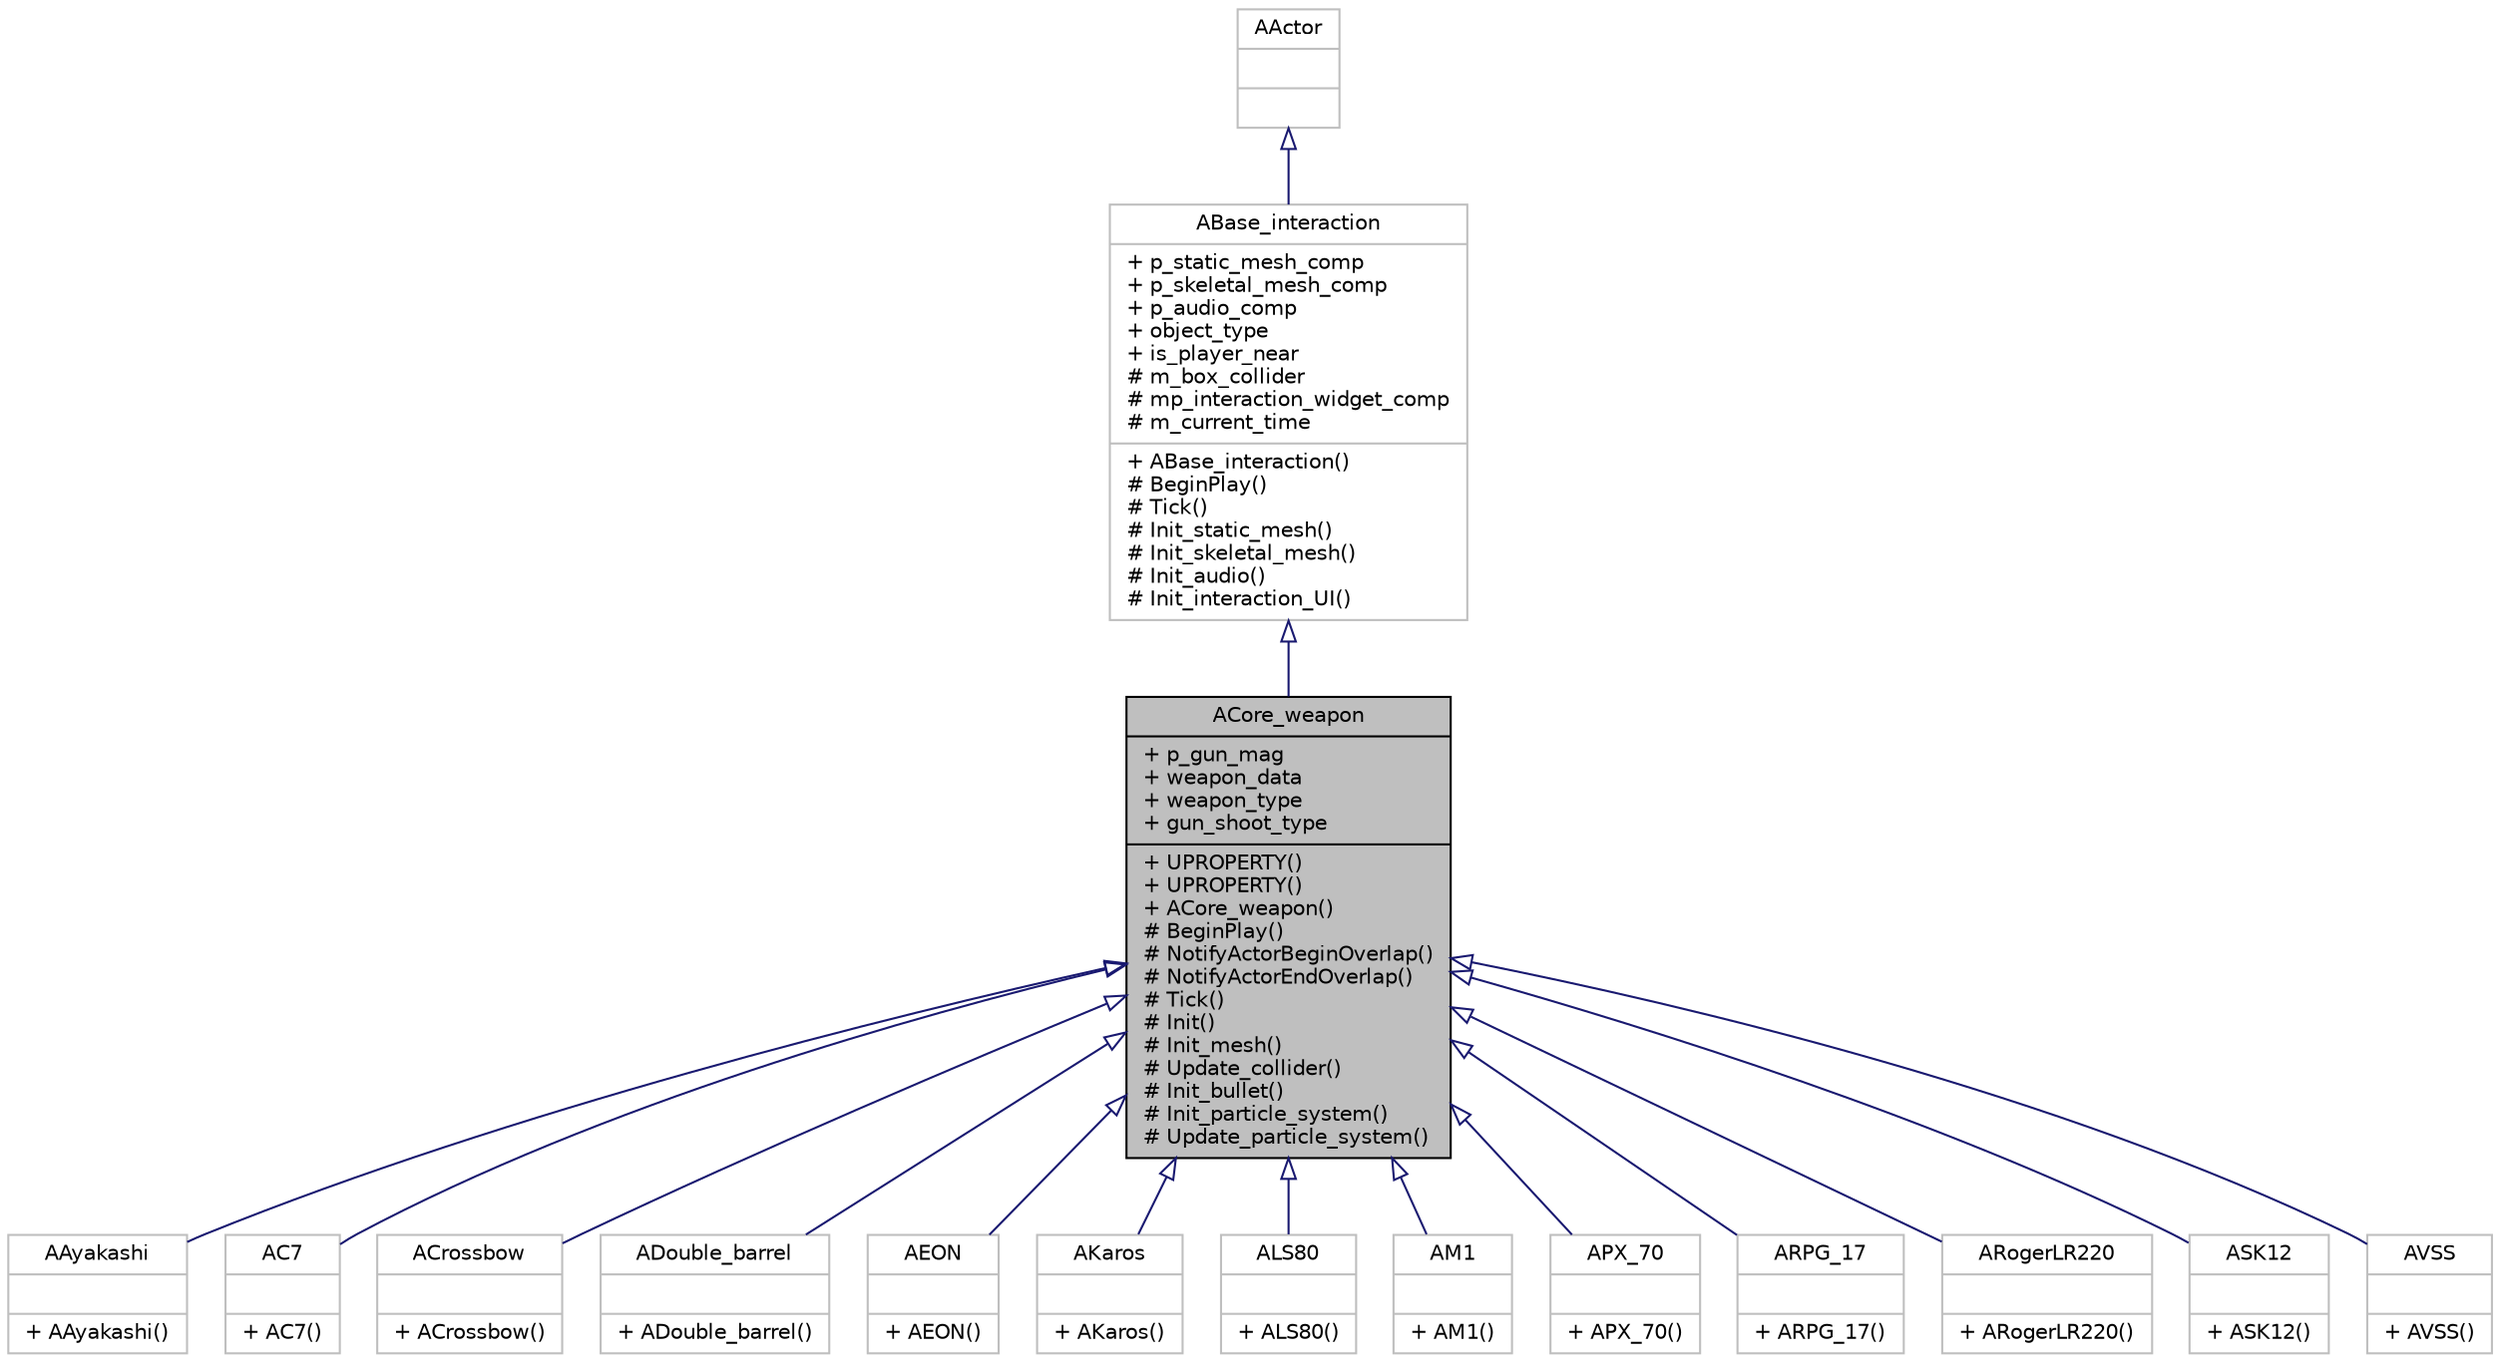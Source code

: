 digraph "ACore_weapon"
{
 // LATEX_PDF_SIZE
  edge [fontname="Helvetica",fontsize="10",labelfontname="Helvetica",labelfontsize="10"];
  node [fontname="Helvetica",fontsize="10",shape=record];
  Node1 [label="{ACore_weapon\n|+ p_gun_mag\l+ weapon_data\l+ weapon_type\l+ gun_shoot_type\l|+ UPROPERTY()\l+ UPROPERTY()\l+ ACore_weapon()\l# BeginPlay()\l# NotifyActorBeginOverlap()\l# NotifyActorEndOverlap()\l# Tick()\l# Init()\l# Init_mesh()\l# Update_collider()\l# Init_bullet()\l# Init_particle_system()\l# Update_particle_system()\l}",height=0.2,width=0.4,color="black", fillcolor="grey75", style="filled", fontcolor="black",tooltip=" "];
  Node2 -> Node1 [dir="back",color="midnightblue",fontsize="10",style="solid",arrowtail="onormal",fontname="Helvetica"];
  Node2 [label="{ABase_interaction\n|+ p_static_mesh_comp\l+ p_skeletal_mesh_comp\l+ p_audio_comp\l+ object_type\l+ is_player_near\l# m_box_collider\l# mp_interaction_widget_comp\l# m_current_time\l|+ ABase_interaction()\l# BeginPlay()\l# Tick()\l# Init_static_mesh()\l# Init_skeletal_mesh()\l# Init_audio()\l# Init_interaction_UI()\l}",height=0.2,width=0.4,color="grey75", fillcolor="white", style="filled",URL="$class_a_base__interaction.html",tooltip=" "];
  Node3 -> Node2 [dir="back",color="midnightblue",fontsize="10",style="solid",arrowtail="onormal",fontname="Helvetica"];
  Node3 [label="{AActor\n||}",height=0.2,width=0.4,color="grey75", fillcolor="white", style="filled",tooltip=" "];
  Node1 -> Node4 [dir="back",color="midnightblue",fontsize="10",style="solid",arrowtail="onormal",fontname="Helvetica"];
  Node4 [label="{AAyakashi\n||+ AAyakashi()\l}",height=0.2,width=0.4,color="grey75", fillcolor="white", style="filled",URL="$class_a_ayakashi.html",tooltip=" "];
  Node1 -> Node5 [dir="back",color="midnightblue",fontsize="10",style="solid",arrowtail="onormal",fontname="Helvetica"];
  Node5 [label="{AC7\n||+ AC7()\l}",height=0.2,width=0.4,color="grey75", fillcolor="white", style="filled",URL="$class_a_c7.html",tooltip=" "];
  Node1 -> Node6 [dir="back",color="midnightblue",fontsize="10",style="solid",arrowtail="onormal",fontname="Helvetica"];
  Node6 [label="{ACrossbow\n||+ ACrossbow()\l}",height=0.2,width=0.4,color="grey75", fillcolor="white", style="filled",URL="$class_a_crossbow.html",tooltip=" "];
  Node1 -> Node7 [dir="back",color="midnightblue",fontsize="10",style="solid",arrowtail="onormal",fontname="Helvetica"];
  Node7 [label="{ADouble_barrel\n||+ ADouble_barrel()\l}",height=0.2,width=0.4,color="grey75", fillcolor="white", style="filled",URL="$class_a_double__barrel.html",tooltip=" "];
  Node1 -> Node8 [dir="back",color="midnightblue",fontsize="10",style="solid",arrowtail="onormal",fontname="Helvetica"];
  Node8 [label="{AEON\n||+ AEON()\l}",height=0.2,width=0.4,color="grey75", fillcolor="white", style="filled",URL="$class_a_e_o_n.html",tooltip=" "];
  Node1 -> Node9 [dir="back",color="midnightblue",fontsize="10",style="solid",arrowtail="onormal",fontname="Helvetica"];
  Node9 [label="{AKaros\n||+ AKaros()\l}",height=0.2,width=0.4,color="grey75", fillcolor="white", style="filled",URL="$class_a_karos.html",tooltip=" "];
  Node1 -> Node10 [dir="back",color="midnightblue",fontsize="10",style="solid",arrowtail="onormal",fontname="Helvetica"];
  Node10 [label="{ALS80\n||+ ALS80()\l}",height=0.2,width=0.4,color="grey75", fillcolor="white", style="filled",URL="$class_a_l_s80.html",tooltip=" "];
  Node1 -> Node11 [dir="back",color="midnightblue",fontsize="10",style="solid",arrowtail="onormal",fontname="Helvetica"];
  Node11 [label="{AM1\n||+ AM1()\l}",height=0.2,width=0.4,color="grey75", fillcolor="white", style="filled",URL="$class_a_m1.html",tooltip=" "];
  Node1 -> Node12 [dir="back",color="midnightblue",fontsize="10",style="solid",arrowtail="onormal",fontname="Helvetica"];
  Node12 [label="{APX_70\n||+ APX_70()\l}",height=0.2,width=0.4,color="grey75", fillcolor="white", style="filled",URL="$class_a_p_x__70.html",tooltip=" "];
  Node1 -> Node13 [dir="back",color="midnightblue",fontsize="10",style="solid",arrowtail="onormal",fontname="Helvetica"];
  Node13 [label="{ARPG_17\n||+ ARPG_17()\l}",height=0.2,width=0.4,color="grey75", fillcolor="white", style="filled",URL="$class_a_r_p_g__17.html",tooltip=" "];
  Node1 -> Node14 [dir="back",color="midnightblue",fontsize="10",style="solid",arrowtail="onormal",fontname="Helvetica"];
  Node14 [label="{ARogerLR220\n||+ ARogerLR220()\l}",height=0.2,width=0.4,color="grey75", fillcolor="white", style="filled",URL="$class_a_roger_l_r220.html",tooltip=" "];
  Node1 -> Node15 [dir="back",color="midnightblue",fontsize="10",style="solid",arrowtail="onormal",fontname="Helvetica"];
  Node15 [label="{ASK12\n||+ ASK12()\l}",height=0.2,width=0.4,color="grey75", fillcolor="white", style="filled",URL="$class_a_s_k12.html",tooltip=" "];
  Node1 -> Node16 [dir="back",color="midnightblue",fontsize="10",style="solid",arrowtail="onormal",fontname="Helvetica"];
  Node16 [label="{AVSS\n||+ AVSS()\l}",height=0.2,width=0.4,color="grey75", fillcolor="white", style="filled",URL="$class_a_v_s_s.html",tooltip=" "];
}
